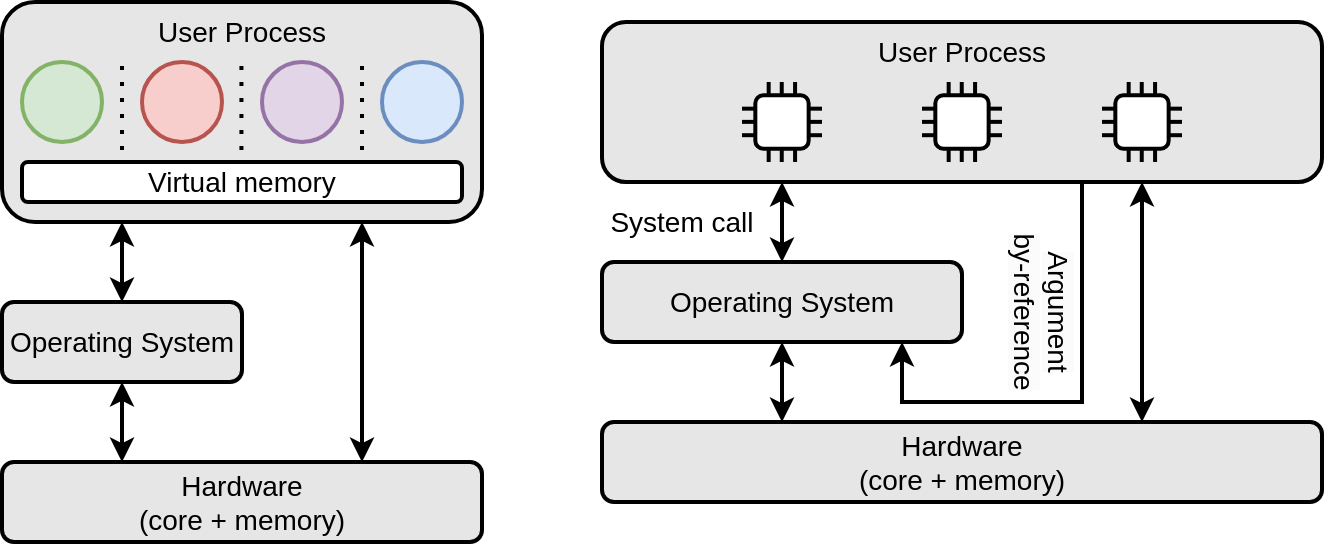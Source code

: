 <mxfile version="23.0.2" type="device">
  <diagram name="Page-1" id="LaEfMbNnEONaH0ivwo33">
    <mxGraphModel dx="640" dy="1003" grid="1" gridSize="10" guides="1" tooltips="1" connect="1" arrows="1" fold="1" page="1" pageScale="1" pageWidth="850" pageHeight="1100" math="0" shadow="0">
      <root>
        <mxCell id="0" />
        <mxCell id="1" parent="0" />
        <mxCell id="pPhE4mCixYenFUnXaRjR-12" value="User Process" style="rounded=1;whiteSpace=wrap;html=1;horizontal=1;verticalAlign=top;fillColor=#E6E6E6;strokeWidth=2;fontSize=14;" vertex="1" parent="1">
          <mxGeometry x="100" y="270" width="240" height="110" as="geometry" />
        </mxCell>
        <mxCell id="pPhE4mCixYenFUnXaRjR-2" value="" style="ellipse;whiteSpace=wrap;html=1;fillColor=#d5e8d4;strokeColor=#82b366;strokeWidth=2;fontSize=14;" vertex="1" parent="1">
          <mxGeometry x="110" y="300" width="40" height="40" as="geometry" />
        </mxCell>
        <mxCell id="pPhE4mCixYenFUnXaRjR-3" value="" style="ellipse;whiteSpace=wrap;html=1;fillColor=#f8cecc;strokeColor=#b85450;strokeWidth=2;fontSize=14;" vertex="1" parent="1">
          <mxGeometry x="170" y="300" width="40" height="40" as="geometry" />
        </mxCell>
        <mxCell id="pPhE4mCixYenFUnXaRjR-4" value="" style="ellipse;whiteSpace=wrap;html=1;fillColor=#e1d5e7;strokeColor=#9673a6;strokeWidth=2;fontSize=14;" vertex="1" parent="1">
          <mxGeometry x="230" y="300" width="40" height="40" as="geometry" />
        </mxCell>
        <mxCell id="pPhE4mCixYenFUnXaRjR-5" value="" style="ellipse;whiteSpace=wrap;html=1;fillColor=#dae8fc;strokeColor=#6c8ebf;strokeWidth=2;fontSize=14;" vertex="1" parent="1">
          <mxGeometry x="290" y="300" width="40" height="40" as="geometry" />
        </mxCell>
        <mxCell id="pPhE4mCixYenFUnXaRjR-8" value="" style="shape=image;html=1;verticalAlign=top;verticalLabelPosition=bottom;labelBackgroundColor=#ffffff;imageAspect=0;aspect=fixed;image=https://cdn0.iconfinder.com/data/icons/users-android-l-lollipop-icon-pack/24/user-128.png;fillColor=none;fontSize=14;imageBackground=none;strokeWidth=2;" vertex="1" parent="1">
          <mxGeometry x="110" y="300" width="40" height="40" as="geometry" />
        </mxCell>
        <mxCell id="pPhE4mCixYenFUnXaRjR-9" value="" style="shape=image;html=1;verticalAlign=top;verticalLabelPosition=bottom;labelBackgroundColor=#ffffff;imageAspect=0;aspect=fixed;image=https://cdn0.iconfinder.com/data/icons/users-android-l-lollipop-icon-pack/24/user-128.png;fillColor=none;fontSize=14;imageBackground=none;strokeWidth=2;" vertex="1" parent="1">
          <mxGeometry x="170" y="300" width="40" height="40" as="geometry" />
        </mxCell>
        <mxCell id="pPhE4mCixYenFUnXaRjR-10" value="" style="shape=image;html=1;verticalAlign=top;verticalLabelPosition=bottom;labelBackgroundColor=#ffffff;imageAspect=0;aspect=fixed;image=https://cdn0.iconfinder.com/data/icons/users-android-l-lollipop-icon-pack/24/user-128.png;fillColor=none;fontSize=14;imageBackground=none;strokeWidth=2;" vertex="1" parent="1">
          <mxGeometry x="230" y="300" width="40" height="40" as="geometry" />
        </mxCell>
        <mxCell id="pPhE4mCixYenFUnXaRjR-11" value="" style="shape=image;html=1;verticalAlign=top;verticalLabelPosition=bottom;labelBackgroundColor=#ffffff;imageAspect=0;aspect=fixed;image=https://cdn0.iconfinder.com/data/icons/users-android-l-lollipop-icon-pack/24/user-128.png;fillColor=none;fontSize=14;imageBackground=none;strokeWidth=2;" vertex="1" parent="1">
          <mxGeometry x="290" y="300" width="40" height="40" as="geometry" />
        </mxCell>
        <mxCell id="pPhE4mCixYenFUnXaRjR-13" value="" style="endArrow=none;dashed=1;html=1;dashPattern=1 3;strokeWidth=2;rounded=0;fontSize=14;" edge="1" parent="1">
          <mxGeometry width="50" height="50" relative="1" as="geometry">
            <mxPoint x="160" y="360" as="sourcePoint" />
            <mxPoint x="160" y="300" as="targetPoint" />
          </mxGeometry>
        </mxCell>
        <mxCell id="pPhE4mCixYenFUnXaRjR-14" value="" style="endArrow=none;dashed=1;html=1;dashPattern=1 3;strokeWidth=2;rounded=0;fontSize=14;" edge="1" parent="1">
          <mxGeometry width="50" height="50" relative="1" as="geometry">
            <mxPoint x="219.71" y="360" as="sourcePoint" />
            <mxPoint x="219.71" y="300" as="targetPoint" />
          </mxGeometry>
        </mxCell>
        <mxCell id="pPhE4mCixYenFUnXaRjR-15" value="" style="endArrow=none;dashed=1;html=1;dashPattern=1 3;strokeWidth=2;rounded=0;fontSize=14;" edge="1" parent="1">
          <mxGeometry width="50" height="50" relative="1" as="geometry">
            <mxPoint x="280" y="360" as="sourcePoint" />
            <mxPoint x="280" y="300" as="targetPoint" />
          </mxGeometry>
        </mxCell>
        <mxCell id="pPhE4mCixYenFUnXaRjR-1" value="Virtual memory" style="rounded=1;whiteSpace=wrap;html=1;strokeWidth=2;fontSize=14;" vertex="1" parent="1">
          <mxGeometry x="110" y="350" width="220" height="20" as="geometry" />
        </mxCell>
        <mxCell id="pPhE4mCixYenFUnXaRjR-16" value="Operating System" style="rounded=1;whiteSpace=wrap;html=1;fillColor=#E6E6E6;strokeWidth=2;fontSize=14;" vertex="1" parent="1">
          <mxGeometry x="100" y="420" width="120" height="40" as="geometry" />
        </mxCell>
        <mxCell id="pPhE4mCixYenFUnXaRjR-17" value="Hardware&lt;br style=&quot;font-size: 14px;&quot;&gt;(core + memory)" style="rounded=1;whiteSpace=wrap;html=1;fillColor=#E6E6E6;strokeWidth=2;fontSize=14;" vertex="1" parent="1">
          <mxGeometry x="100" y="500" width="240" height="40" as="geometry" />
        </mxCell>
        <mxCell id="pPhE4mCixYenFUnXaRjR-18" value="" style="endArrow=classic;startArrow=classic;html=1;rounded=0;entryX=0.25;entryY=1;entryDx=0;entryDy=0;exitX=0.5;exitY=0;exitDx=0;exitDy=0;strokeWidth=2;fontSize=14;" edge="1" parent="1" source="pPhE4mCixYenFUnXaRjR-16" target="pPhE4mCixYenFUnXaRjR-12">
          <mxGeometry width="50" height="50" relative="1" as="geometry">
            <mxPoint x="154.71" y="420" as="sourcePoint" />
            <mxPoint x="154.71" y="380" as="targetPoint" />
          </mxGeometry>
        </mxCell>
        <mxCell id="pPhE4mCixYenFUnXaRjR-19" value="" style="endArrow=classic;startArrow=classic;html=1;rounded=0;entryX=0.5;entryY=1;entryDx=0;entryDy=0;exitX=0.25;exitY=0;exitDx=0;exitDy=0;strokeWidth=2;fontSize=14;" edge="1" parent="1" source="pPhE4mCixYenFUnXaRjR-17" target="pPhE4mCixYenFUnXaRjR-16">
          <mxGeometry width="50" height="50" relative="1" as="geometry">
            <mxPoint x="150" y="490" as="sourcePoint" />
            <mxPoint x="220" y="470" as="targetPoint" />
          </mxGeometry>
        </mxCell>
        <mxCell id="pPhE4mCixYenFUnXaRjR-20" value="" style="endArrow=classic;startArrow=classic;html=1;rounded=0;exitX=0.75;exitY=0;exitDx=0;exitDy=0;entryX=0.75;entryY=1;entryDx=0;entryDy=0;strokeWidth=2;fontSize=14;" edge="1" parent="1" source="pPhE4mCixYenFUnXaRjR-17" target="pPhE4mCixYenFUnXaRjR-12">
          <mxGeometry width="50" height="50" relative="1" as="geometry">
            <mxPoint x="280" y="420" as="sourcePoint" />
            <mxPoint x="280" y="380" as="targetPoint" />
          </mxGeometry>
        </mxCell>
        <mxCell id="pPhE4mCixYenFUnXaRjR-96" value="" style="group" vertex="1" connectable="0" parent="1">
          <mxGeometry x="400" y="280" width="360" height="240" as="geometry" />
        </mxCell>
        <mxCell id="pPhE4mCixYenFUnXaRjR-22" value="User Process" style="rounded=1;whiteSpace=wrap;html=1;horizontal=1;verticalAlign=top;fillColor=#E6E6E6;strokeWidth=2;fontSize=14;" vertex="1" parent="pPhE4mCixYenFUnXaRjR-96">
          <mxGeometry width="360" height="80" as="geometry" />
        </mxCell>
        <mxCell id="pPhE4mCixYenFUnXaRjR-35" value="Operating System" style="rounded=1;whiteSpace=wrap;html=1;fillColor=#E6E6E6;strokeWidth=2;fontSize=14;" vertex="1" parent="pPhE4mCixYenFUnXaRjR-96">
          <mxGeometry y="120" width="180" height="40" as="geometry" />
        </mxCell>
        <mxCell id="pPhE4mCixYenFUnXaRjR-36" value="Hardware&lt;br style=&quot;font-size: 14px;&quot;&gt;(core + memory)" style="rounded=1;whiteSpace=wrap;html=1;fillColor=#E6E6E6;strokeWidth=2;fontSize=14;" vertex="1" parent="pPhE4mCixYenFUnXaRjR-96">
          <mxGeometry y="200" width="360" height="40" as="geometry" />
        </mxCell>
        <mxCell id="pPhE4mCixYenFUnXaRjR-37" value="" style="endArrow=classic;startArrow=classic;html=1;rounded=0;entryX=0.25;entryY=1;entryDx=0;entryDy=0;exitX=0.5;exitY=0;exitDx=0;exitDy=0;strokeWidth=2;fontSize=14;" edge="1" source="pPhE4mCixYenFUnXaRjR-35" target="pPhE4mCixYenFUnXaRjR-22" parent="pPhE4mCixYenFUnXaRjR-96">
          <mxGeometry width="50" height="50" relative="1" as="geometry">
            <mxPoint x="74.71" y="120" as="sourcePoint" />
            <mxPoint x="74.71" y="80" as="targetPoint" />
          </mxGeometry>
        </mxCell>
        <mxCell id="pPhE4mCixYenFUnXaRjR-38" value="" style="endArrow=classic;startArrow=classic;html=1;rounded=0;entryX=0.5;entryY=1;entryDx=0;entryDy=0;exitX=0.25;exitY=0;exitDx=0;exitDy=0;strokeWidth=2;fontSize=14;" edge="1" source="pPhE4mCixYenFUnXaRjR-36" target="pPhE4mCixYenFUnXaRjR-35" parent="pPhE4mCixYenFUnXaRjR-96">
          <mxGeometry width="50" height="50" relative="1" as="geometry">
            <mxPoint x="70" y="190" as="sourcePoint" />
            <mxPoint x="140" y="170" as="targetPoint" />
          </mxGeometry>
        </mxCell>
        <mxCell id="pPhE4mCixYenFUnXaRjR-39" value="" style="endArrow=classic;startArrow=classic;html=1;rounded=0;exitX=0.75;exitY=0;exitDx=0;exitDy=0;entryX=0.75;entryY=1;entryDx=0;entryDy=0;strokeWidth=2;fontSize=14;" edge="1" source="pPhE4mCixYenFUnXaRjR-36" target="pPhE4mCixYenFUnXaRjR-22" parent="pPhE4mCixYenFUnXaRjR-96">
          <mxGeometry width="50" height="50" relative="1" as="geometry">
            <mxPoint x="200" y="120" as="sourcePoint" />
            <mxPoint x="200" y="80" as="targetPoint" />
          </mxGeometry>
        </mxCell>
        <mxCell id="pPhE4mCixYenFUnXaRjR-40" value="System call" style="text;html=1;strokeColor=none;fillColor=none;align=center;verticalAlign=middle;whiteSpace=wrap;rounded=0;fontSize=14;strokeWidth=2;" vertex="1" parent="pPhE4mCixYenFUnXaRjR-96">
          <mxGeometry y="80" width="80" height="40" as="geometry" />
        </mxCell>
        <mxCell id="pPhE4mCixYenFUnXaRjR-41" value="" style="endArrow=classic;html=1;rounded=0;entryX=0.75;entryY=1;entryDx=0;entryDy=0;strokeWidth=2;fontSize=14;" edge="1" parent="pPhE4mCixYenFUnXaRjR-96">
          <mxGeometry width="50" height="50" relative="1" as="geometry">
            <mxPoint x="240" y="80" as="sourcePoint" />
            <mxPoint x="150" y="160" as="targetPoint" />
            <Array as="points">
              <mxPoint x="240" y="190" />
              <mxPoint x="150" y="190" />
            </Array>
          </mxGeometry>
        </mxCell>
        <mxCell id="pPhE4mCixYenFUnXaRjR-65" value="" style="group;fontSize=14;strokeWidth=2;" vertex="1" connectable="0" parent="pPhE4mCixYenFUnXaRjR-96">
          <mxGeometry x="70" y="30" width="40" height="40" as="geometry" />
        </mxCell>
        <mxCell id="pPhE4mCixYenFUnXaRjR-44" value="" style="rounded=1;whiteSpace=wrap;html=1;fontSize=14;strokeWidth=2;" vertex="1" parent="pPhE4mCixYenFUnXaRjR-65">
          <mxGeometry x="6.667" y="6.667" width="26.667" height="26.667" as="geometry" />
        </mxCell>
        <mxCell id="pPhE4mCixYenFUnXaRjR-45" value="" style="endArrow=none;html=1;rounded=0;fontSize=14;strokeWidth=2;" edge="1" parent="pPhE4mCixYenFUnXaRjR-65">
          <mxGeometry width="50" height="50" relative="1" as="geometry">
            <mxPoint x="13.333" y="40" as="sourcePoint" />
            <mxPoint x="13.333" y="33.333" as="targetPoint" />
          </mxGeometry>
        </mxCell>
        <mxCell id="pPhE4mCixYenFUnXaRjR-46" value="" style="endArrow=none;html=1;rounded=0;fontSize=14;strokeWidth=2;" edge="1" parent="pPhE4mCixYenFUnXaRjR-65">
          <mxGeometry width="50" height="50" relative="1" as="geometry">
            <mxPoint x="13.333" y="6.667" as="sourcePoint" />
            <mxPoint x="13.333" as="targetPoint" />
          </mxGeometry>
        </mxCell>
        <mxCell id="pPhE4mCixYenFUnXaRjR-47" value="" style="endArrow=none;html=1;rounded=0;fontSize=14;strokeWidth=2;" edge="1" parent="pPhE4mCixYenFUnXaRjR-65">
          <mxGeometry width="50" height="50" relative="1" as="geometry">
            <mxPoint x="19.873" y="40" as="sourcePoint" />
            <mxPoint x="19.873" y="33.333" as="targetPoint" />
          </mxGeometry>
        </mxCell>
        <mxCell id="pPhE4mCixYenFUnXaRjR-48" value="" style="endArrow=none;html=1;rounded=0;fontSize=14;strokeWidth=2;" edge="1" parent="pPhE4mCixYenFUnXaRjR-65">
          <mxGeometry width="50" height="50" relative="1" as="geometry">
            <mxPoint x="19.873" y="6.667" as="sourcePoint" />
            <mxPoint x="19.873" as="targetPoint" />
          </mxGeometry>
        </mxCell>
        <mxCell id="pPhE4mCixYenFUnXaRjR-49" value="" style="endArrow=none;html=1;rounded=0;fontSize=14;strokeWidth=2;" edge="1" parent="pPhE4mCixYenFUnXaRjR-65">
          <mxGeometry width="50" height="50" relative="1" as="geometry">
            <mxPoint x="26.54" y="40" as="sourcePoint" />
            <mxPoint x="26.54" y="33.333" as="targetPoint" />
          </mxGeometry>
        </mxCell>
        <mxCell id="pPhE4mCixYenFUnXaRjR-50" value="" style="endArrow=none;html=1;rounded=0;fontSize=14;strokeWidth=2;" edge="1" parent="pPhE4mCixYenFUnXaRjR-65">
          <mxGeometry width="50" height="50" relative="1" as="geometry">
            <mxPoint x="33.333" y="13.333" as="sourcePoint" />
            <mxPoint x="40" y="13.333" as="targetPoint" />
          </mxGeometry>
        </mxCell>
        <mxCell id="pPhE4mCixYenFUnXaRjR-57" value="" style="endArrow=none;html=1;rounded=0;fontSize=14;strokeWidth=2;" edge="1" parent="pPhE4mCixYenFUnXaRjR-65">
          <mxGeometry width="50" height="50" relative="1" as="geometry">
            <mxPoint y="13.333" as="sourcePoint" />
            <mxPoint x="6.667" y="13.333" as="targetPoint" />
          </mxGeometry>
        </mxCell>
        <mxCell id="pPhE4mCixYenFUnXaRjR-59" value="" style="endArrow=none;html=1;rounded=0;fontSize=14;strokeWidth=2;" edge="1" parent="pPhE4mCixYenFUnXaRjR-65">
          <mxGeometry width="50" height="50" relative="1" as="geometry">
            <mxPoint x="33.333" y="19.933" as="sourcePoint" />
            <mxPoint x="40" y="19.933" as="targetPoint" />
          </mxGeometry>
        </mxCell>
        <mxCell id="pPhE4mCixYenFUnXaRjR-60" value="" style="endArrow=none;html=1;rounded=0;fontSize=14;strokeWidth=2;" edge="1" parent="pPhE4mCixYenFUnXaRjR-65">
          <mxGeometry width="50" height="50" relative="1" as="geometry">
            <mxPoint y="19.933" as="sourcePoint" />
            <mxPoint x="6.667" y="19.933" as="targetPoint" />
          </mxGeometry>
        </mxCell>
        <mxCell id="pPhE4mCixYenFUnXaRjR-61" value="" style="endArrow=none;html=1;rounded=0;fontSize=14;strokeWidth=2;" edge="1" parent="pPhE4mCixYenFUnXaRjR-65">
          <mxGeometry width="50" height="50" relative="1" as="geometry">
            <mxPoint x="33.333" y="26.6" as="sourcePoint" />
            <mxPoint x="40" y="26.6" as="targetPoint" />
          </mxGeometry>
        </mxCell>
        <mxCell id="pPhE4mCixYenFUnXaRjR-62" value="" style="endArrow=none;html=1;rounded=0;fontSize=14;strokeWidth=2;" edge="1" parent="pPhE4mCixYenFUnXaRjR-65">
          <mxGeometry width="50" height="50" relative="1" as="geometry">
            <mxPoint y="26.6" as="sourcePoint" />
            <mxPoint x="6.667" y="26.6" as="targetPoint" />
          </mxGeometry>
        </mxCell>
        <mxCell id="pPhE4mCixYenFUnXaRjR-64" value="" style="endArrow=none;html=1;rounded=0;fontSize=14;strokeWidth=2;" edge="1" parent="pPhE4mCixYenFUnXaRjR-65">
          <mxGeometry width="50" height="50" relative="1" as="geometry">
            <mxPoint x="26.54" y="6.667" as="sourcePoint" />
            <mxPoint x="26.54" as="targetPoint" />
          </mxGeometry>
        </mxCell>
        <mxCell id="pPhE4mCixYenFUnXaRjR-66" value="" style="group;fontSize=14;strokeWidth=2;" vertex="1" connectable="0" parent="pPhE4mCixYenFUnXaRjR-96">
          <mxGeometry x="160" y="30" width="40" height="40" as="geometry" />
        </mxCell>
        <mxCell id="pPhE4mCixYenFUnXaRjR-67" value="" style="rounded=1;whiteSpace=wrap;html=1;fontSize=14;strokeWidth=2;" vertex="1" parent="pPhE4mCixYenFUnXaRjR-66">
          <mxGeometry x="6.667" y="6.667" width="26.667" height="26.667" as="geometry" />
        </mxCell>
        <mxCell id="pPhE4mCixYenFUnXaRjR-68" value="" style="endArrow=none;html=1;rounded=0;fontSize=14;strokeWidth=2;" edge="1" parent="pPhE4mCixYenFUnXaRjR-66">
          <mxGeometry width="50" height="50" relative="1" as="geometry">
            <mxPoint x="13.333" y="40" as="sourcePoint" />
            <mxPoint x="13.333" y="33.333" as="targetPoint" />
          </mxGeometry>
        </mxCell>
        <mxCell id="pPhE4mCixYenFUnXaRjR-69" value="" style="endArrow=none;html=1;rounded=0;fontSize=14;strokeWidth=2;" edge="1" parent="pPhE4mCixYenFUnXaRjR-66">
          <mxGeometry width="50" height="50" relative="1" as="geometry">
            <mxPoint x="13.333" y="6.667" as="sourcePoint" />
            <mxPoint x="13.333" as="targetPoint" />
          </mxGeometry>
        </mxCell>
        <mxCell id="pPhE4mCixYenFUnXaRjR-70" value="" style="endArrow=none;html=1;rounded=0;fontSize=14;strokeWidth=2;" edge="1" parent="pPhE4mCixYenFUnXaRjR-66">
          <mxGeometry width="50" height="50" relative="1" as="geometry">
            <mxPoint x="19.873" y="40" as="sourcePoint" />
            <mxPoint x="19.873" y="33.333" as="targetPoint" />
          </mxGeometry>
        </mxCell>
        <mxCell id="pPhE4mCixYenFUnXaRjR-71" value="" style="endArrow=none;html=1;rounded=0;fontSize=14;strokeWidth=2;" edge="1" parent="pPhE4mCixYenFUnXaRjR-66">
          <mxGeometry width="50" height="50" relative="1" as="geometry">
            <mxPoint x="19.873" y="6.667" as="sourcePoint" />
            <mxPoint x="19.873" as="targetPoint" />
          </mxGeometry>
        </mxCell>
        <mxCell id="pPhE4mCixYenFUnXaRjR-72" value="" style="endArrow=none;html=1;rounded=0;fontSize=14;strokeWidth=2;" edge="1" parent="pPhE4mCixYenFUnXaRjR-66">
          <mxGeometry width="50" height="50" relative="1" as="geometry">
            <mxPoint x="26.54" y="40" as="sourcePoint" />
            <mxPoint x="26.54" y="33.333" as="targetPoint" />
          </mxGeometry>
        </mxCell>
        <mxCell id="pPhE4mCixYenFUnXaRjR-73" value="" style="endArrow=none;html=1;rounded=0;fontSize=14;strokeWidth=2;" edge="1" parent="pPhE4mCixYenFUnXaRjR-66">
          <mxGeometry width="50" height="50" relative="1" as="geometry">
            <mxPoint x="33.333" y="13.333" as="sourcePoint" />
            <mxPoint x="40" y="13.333" as="targetPoint" />
          </mxGeometry>
        </mxCell>
        <mxCell id="pPhE4mCixYenFUnXaRjR-74" value="" style="endArrow=none;html=1;rounded=0;fontSize=14;strokeWidth=2;" edge="1" parent="pPhE4mCixYenFUnXaRjR-66">
          <mxGeometry width="50" height="50" relative="1" as="geometry">
            <mxPoint y="13.333" as="sourcePoint" />
            <mxPoint x="6.667" y="13.333" as="targetPoint" />
          </mxGeometry>
        </mxCell>
        <mxCell id="pPhE4mCixYenFUnXaRjR-75" value="" style="endArrow=none;html=1;rounded=0;fontSize=14;strokeWidth=2;" edge="1" parent="pPhE4mCixYenFUnXaRjR-66">
          <mxGeometry width="50" height="50" relative="1" as="geometry">
            <mxPoint x="33.333" y="19.933" as="sourcePoint" />
            <mxPoint x="40" y="19.933" as="targetPoint" />
          </mxGeometry>
        </mxCell>
        <mxCell id="pPhE4mCixYenFUnXaRjR-76" value="" style="endArrow=none;html=1;rounded=0;fontSize=14;strokeWidth=2;" edge="1" parent="pPhE4mCixYenFUnXaRjR-66">
          <mxGeometry width="50" height="50" relative="1" as="geometry">
            <mxPoint y="19.933" as="sourcePoint" />
            <mxPoint x="6.667" y="19.933" as="targetPoint" />
          </mxGeometry>
        </mxCell>
        <mxCell id="pPhE4mCixYenFUnXaRjR-77" value="" style="endArrow=none;html=1;rounded=0;fontSize=14;strokeWidth=2;" edge="1" parent="pPhE4mCixYenFUnXaRjR-66">
          <mxGeometry width="50" height="50" relative="1" as="geometry">
            <mxPoint x="33.333" y="26.6" as="sourcePoint" />
            <mxPoint x="40" y="26.6" as="targetPoint" />
          </mxGeometry>
        </mxCell>
        <mxCell id="pPhE4mCixYenFUnXaRjR-78" value="" style="endArrow=none;html=1;rounded=0;fontSize=14;strokeWidth=2;" edge="1" parent="pPhE4mCixYenFUnXaRjR-66">
          <mxGeometry width="50" height="50" relative="1" as="geometry">
            <mxPoint y="26.6" as="sourcePoint" />
            <mxPoint x="6.667" y="26.6" as="targetPoint" />
          </mxGeometry>
        </mxCell>
        <mxCell id="pPhE4mCixYenFUnXaRjR-79" value="" style="endArrow=none;html=1;rounded=0;fontSize=14;strokeWidth=2;" edge="1" parent="pPhE4mCixYenFUnXaRjR-66">
          <mxGeometry width="50" height="50" relative="1" as="geometry">
            <mxPoint x="26.54" y="6.667" as="sourcePoint" />
            <mxPoint x="26.54" as="targetPoint" />
          </mxGeometry>
        </mxCell>
        <mxCell id="pPhE4mCixYenFUnXaRjR-80" value="" style="group;fontSize=14;strokeWidth=2;" vertex="1" connectable="0" parent="pPhE4mCixYenFUnXaRjR-96">
          <mxGeometry x="250" y="30" width="40" height="40" as="geometry" />
        </mxCell>
        <mxCell id="pPhE4mCixYenFUnXaRjR-81" value="" style="rounded=1;whiteSpace=wrap;html=1;fontSize=14;strokeWidth=2;" vertex="1" parent="pPhE4mCixYenFUnXaRjR-80">
          <mxGeometry x="6.667" y="6.667" width="26.667" height="26.667" as="geometry" />
        </mxCell>
        <mxCell id="pPhE4mCixYenFUnXaRjR-82" value="" style="endArrow=none;html=1;rounded=0;fontSize=14;strokeWidth=2;" edge="1" parent="pPhE4mCixYenFUnXaRjR-80">
          <mxGeometry width="50" height="50" relative="1" as="geometry">
            <mxPoint x="13.333" y="40" as="sourcePoint" />
            <mxPoint x="13.333" y="33.333" as="targetPoint" />
          </mxGeometry>
        </mxCell>
        <mxCell id="pPhE4mCixYenFUnXaRjR-83" value="" style="endArrow=none;html=1;rounded=0;fontSize=14;strokeWidth=2;" edge="1" parent="pPhE4mCixYenFUnXaRjR-80">
          <mxGeometry width="50" height="50" relative="1" as="geometry">
            <mxPoint x="13.333" y="6.667" as="sourcePoint" />
            <mxPoint x="13.333" as="targetPoint" />
          </mxGeometry>
        </mxCell>
        <mxCell id="pPhE4mCixYenFUnXaRjR-84" value="" style="endArrow=none;html=1;rounded=0;fontSize=14;strokeWidth=2;" edge="1" parent="pPhE4mCixYenFUnXaRjR-80">
          <mxGeometry width="50" height="50" relative="1" as="geometry">
            <mxPoint x="19.873" y="40" as="sourcePoint" />
            <mxPoint x="19.873" y="33.333" as="targetPoint" />
          </mxGeometry>
        </mxCell>
        <mxCell id="pPhE4mCixYenFUnXaRjR-85" value="" style="endArrow=none;html=1;rounded=0;fontSize=14;strokeWidth=2;" edge="1" parent="pPhE4mCixYenFUnXaRjR-80">
          <mxGeometry width="50" height="50" relative="1" as="geometry">
            <mxPoint x="19.873" y="6.667" as="sourcePoint" />
            <mxPoint x="19.873" as="targetPoint" />
          </mxGeometry>
        </mxCell>
        <mxCell id="pPhE4mCixYenFUnXaRjR-86" value="" style="endArrow=none;html=1;rounded=0;fontSize=14;strokeWidth=2;" edge="1" parent="pPhE4mCixYenFUnXaRjR-80">
          <mxGeometry width="50" height="50" relative="1" as="geometry">
            <mxPoint x="26.54" y="40" as="sourcePoint" />
            <mxPoint x="26.54" y="33.333" as="targetPoint" />
          </mxGeometry>
        </mxCell>
        <mxCell id="pPhE4mCixYenFUnXaRjR-87" value="" style="endArrow=none;html=1;rounded=0;fontSize=14;strokeWidth=2;" edge="1" parent="pPhE4mCixYenFUnXaRjR-80">
          <mxGeometry width="50" height="50" relative="1" as="geometry">
            <mxPoint x="33.333" y="13.333" as="sourcePoint" />
            <mxPoint x="40" y="13.333" as="targetPoint" />
          </mxGeometry>
        </mxCell>
        <mxCell id="pPhE4mCixYenFUnXaRjR-88" value="" style="endArrow=none;html=1;rounded=0;fontSize=14;strokeWidth=2;" edge="1" parent="pPhE4mCixYenFUnXaRjR-80">
          <mxGeometry width="50" height="50" relative="1" as="geometry">
            <mxPoint y="13.333" as="sourcePoint" />
            <mxPoint x="6.667" y="13.333" as="targetPoint" />
          </mxGeometry>
        </mxCell>
        <mxCell id="pPhE4mCixYenFUnXaRjR-89" value="" style="endArrow=none;html=1;rounded=0;fontSize=14;strokeWidth=2;" edge="1" parent="pPhE4mCixYenFUnXaRjR-80">
          <mxGeometry width="50" height="50" relative="1" as="geometry">
            <mxPoint x="33.333" y="19.933" as="sourcePoint" />
            <mxPoint x="40" y="19.933" as="targetPoint" />
          </mxGeometry>
        </mxCell>
        <mxCell id="pPhE4mCixYenFUnXaRjR-90" value="" style="endArrow=none;html=1;rounded=0;fontSize=14;strokeWidth=2;" edge="1" parent="pPhE4mCixYenFUnXaRjR-80">
          <mxGeometry width="50" height="50" relative="1" as="geometry">
            <mxPoint y="19.933" as="sourcePoint" />
            <mxPoint x="6.667" y="19.933" as="targetPoint" />
          </mxGeometry>
        </mxCell>
        <mxCell id="pPhE4mCixYenFUnXaRjR-91" value="" style="endArrow=none;html=1;rounded=0;fontSize=14;strokeWidth=2;" edge="1" parent="pPhE4mCixYenFUnXaRjR-80">
          <mxGeometry width="50" height="50" relative="1" as="geometry">
            <mxPoint x="33.333" y="26.6" as="sourcePoint" />
            <mxPoint x="40" y="26.6" as="targetPoint" />
          </mxGeometry>
        </mxCell>
        <mxCell id="pPhE4mCixYenFUnXaRjR-92" value="" style="endArrow=none;html=1;rounded=0;fontSize=14;strokeWidth=2;" edge="1" parent="pPhE4mCixYenFUnXaRjR-80">
          <mxGeometry width="50" height="50" relative="1" as="geometry">
            <mxPoint y="26.6" as="sourcePoint" />
            <mxPoint x="6.667" y="26.6" as="targetPoint" />
          </mxGeometry>
        </mxCell>
        <mxCell id="pPhE4mCixYenFUnXaRjR-93" value="" style="endArrow=none;html=1;rounded=0;fontSize=14;strokeWidth=2;" edge="1" parent="pPhE4mCixYenFUnXaRjR-80">
          <mxGeometry width="50" height="50" relative="1" as="geometry">
            <mxPoint x="26.54" y="6.667" as="sourcePoint" />
            <mxPoint x="26.54" as="targetPoint" />
          </mxGeometry>
        </mxCell>
        <mxCell id="pPhE4mCixYenFUnXaRjR-95" value="&lt;span style=&quot;color: rgb(0, 0, 0); font-family: Helvetica; font-size: 14px; font-style: normal; font-variant-ligatures: normal; font-variant-caps: normal; font-weight: 400; letter-spacing: normal; orphans: 2; text-align: center; text-indent: 0px; text-transform: none; widows: 2; word-spacing: 0px; -webkit-text-stroke-width: 0px; background-color: rgb(251, 251, 251); text-decoration-thickness: initial; text-decoration-style: initial; text-decoration-color: initial; float: none; display: inline !important;&quot;&gt;Argument&lt;/span&gt;&lt;br style=&quot;border-color: var(--border-color); color: rgb(0, 0, 0); font-family: Helvetica; font-size: 14px; font-style: normal; font-variant-ligatures: normal; font-variant-caps: normal; font-weight: 400; letter-spacing: normal; orphans: 2; text-align: center; text-indent: 0px; text-transform: none; widows: 2; word-spacing: 0px; -webkit-text-stroke-width: 0px; background-color: rgb(251, 251, 251); text-decoration-thickness: initial; text-decoration-style: initial; text-decoration-color: initial;&quot;&gt;&lt;span style=&quot;color: rgb(0, 0, 0); font-family: Helvetica; font-size: 14px; font-style: normal; font-variant-ligatures: normal; font-variant-caps: normal; font-weight: 400; letter-spacing: normal; orphans: 2; text-align: center; text-indent: 0px; text-transform: none; widows: 2; word-spacing: 0px; -webkit-text-stroke-width: 0px; background-color: rgb(251, 251, 251); text-decoration-thickness: initial; text-decoration-style: initial; text-decoration-color: initial; float: none; display: inline !important;&quot;&gt;by-reference&lt;/span&gt;" style="text;html=1;strokeColor=none;fillColor=none;align=center;verticalAlign=middle;whiteSpace=wrap;rounded=0;rotation=90;fontSize=14;strokeWidth=2;" vertex="1" parent="pPhE4mCixYenFUnXaRjR-96">
          <mxGeometry x="175" y="125" width="90" height="40" as="geometry" />
        </mxCell>
      </root>
    </mxGraphModel>
  </diagram>
</mxfile>
